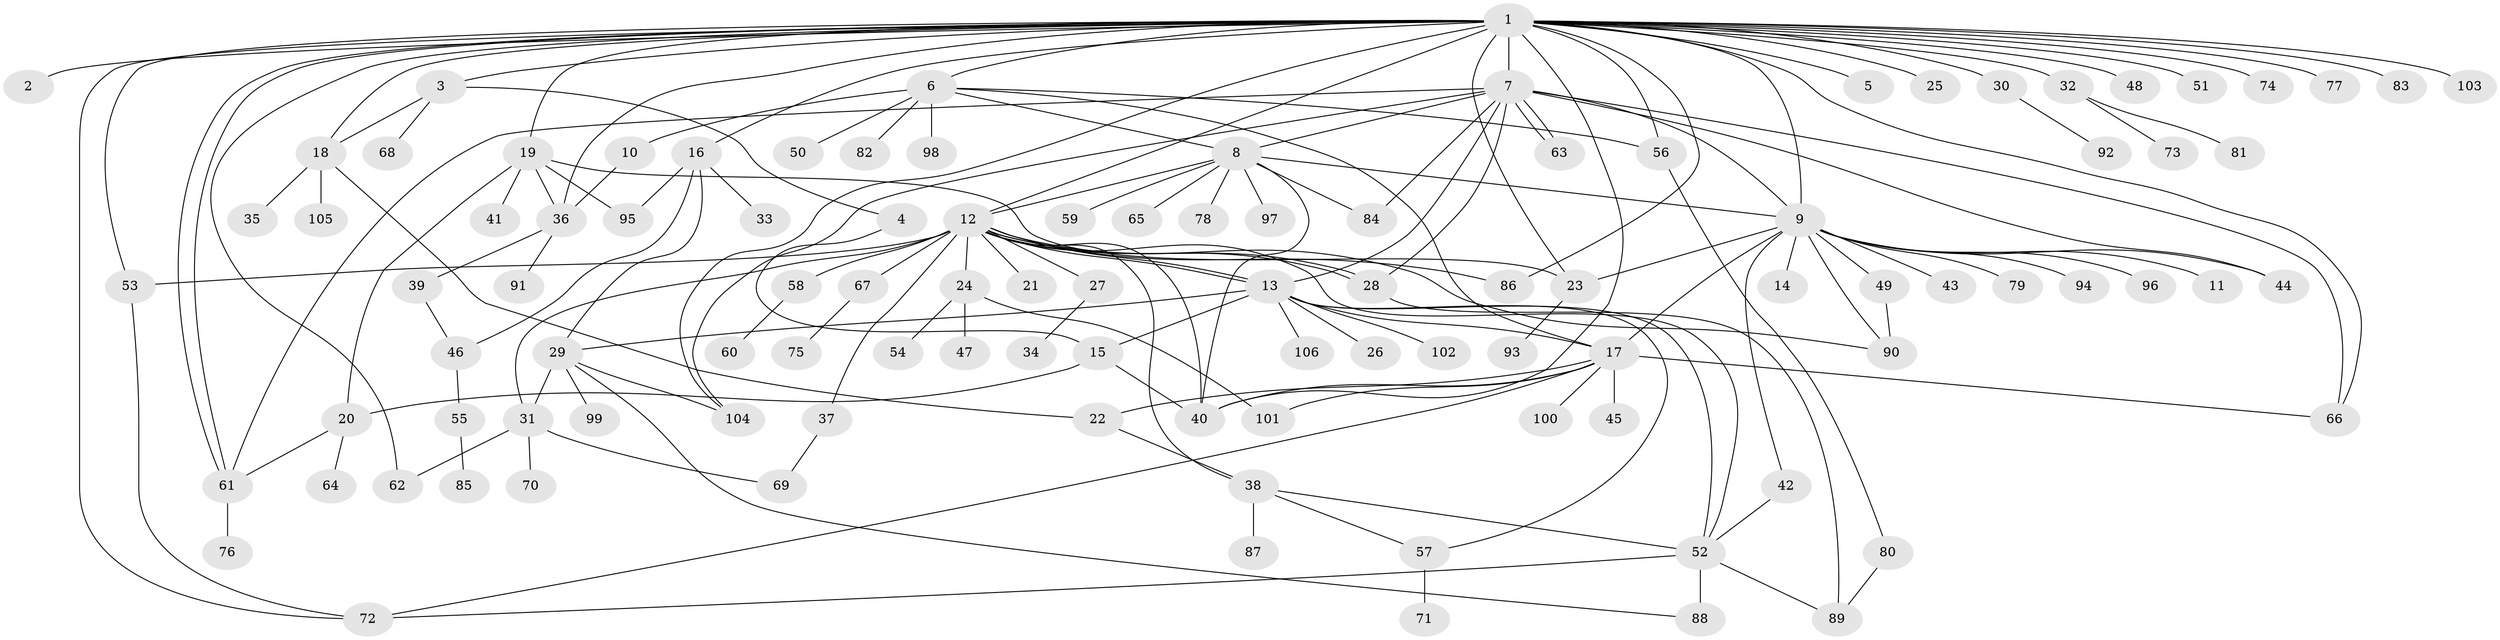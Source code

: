 // Generated by graph-tools (version 1.1) at 2025/49/03/09/25 03:49:51]
// undirected, 106 vertices, 160 edges
graph export_dot {
graph [start="1"]
  node [color=gray90,style=filled];
  1;
  2;
  3;
  4;
  5;
  6;
  7;
  8;
  9;
  10;
  11;
  12;
  13;
  14;
  15;
  16;
  17;
  18;
  19;
  20;
  21;
  22;
  23;
  24;
  25;
  26;
  27;
  28;
  29;
  30;
  31;
  32;
  33;
  34;
  35;
  36;
  37;
  38;
  39;
  40;
  41;
  42;
  43;
  44;
  45;
  46;
  47;
  48;
  49;
  50;
  51;
  52;
  53;
  54;
  55;
  56;
  57;
  58;
  59;
  60;
  61;
  62;
  63;
  64;
  65;
  66;
  67;
  68;
  69;
  70;
  71;
  72;
  73;
  74;
  75;
  76;
  77;
  78;
  79;
  80;
  81;
  82;
  83;
  84;
  85;
  86;
  87;
  88;
  89;
  90;
  91;
  92;
  93;
  94;
  95;
  96;
  97;
  98;
  99;
  100;
  101;
  102;
  103;
  104;
  105;
  106;
  1 -- 2;
  1 -- 3;
  1 -- 5;
  1 -- 6;
  1 -- 7;
  1 -- 9;
  1 -- 12;
  1 -- 16;
  1 -- 18;
  1 -- 19;
  1 -- 23;
  1 -- 25;
  1 -- 30;
  1 -- 32;
  1 -- 36;
  1 -- 40;
  1 -- 48;
  1 -- 51;
  1 -- 53;
  1 -- 56;
  1 -- 61;
  1 -- 61;
  1 -- 62;
  1 -- 66;
  1 -- 72;
  1 -- 74;
  1 -- 77;
  1 -- 83;
  1 -- 86;
  1 -- 103;
  1 -- 104;
  3 -- 4;
  3 -- 18;
  3 -- 68;
  4 -- 15;
  6 -- 8;
  6 -- 10;
  6 -- 17;
  6 -- 50;
  6 -- 56;
  6 -- 82;
  6 -- 98;
  7 -- 8;
  7 -- 9;
  7 -- 13;
  7 -- 28;
  7 -- 44;
  7 -- 61;
  7 -- 63;
  7 -- 63;
  7 -- 66;
  7 -- 84;
  7 -- 104;
  8 -- 9;
  8 -- 12;
  8 -- 40;
  8 -- 59;
  8 -- 65;
  8 -- 78;
  8 -- 84;
  8 -- 97;
  9 -- 11;
  9 -- 14;
  9 -- 17;
  9 -- 23;
  9 -- 42;
  9 -- 43;
  9 -- 44;
  9 -- 49;
  9 -- 79;
  9 -- 90;
  9 -- 94;
  9 -- 96;
  10 -- 36;
  12 -- 13;
  12 -- 13;
  12 -- 21;
  12 -- 24;
  12 -- 27;
  12 -- 28;
  12 -- 28;
  12 -- 31;
  12 -- 37;
  12 -- 38;
  12 -- 40;
  12 -- 52;
  12 -- 53;
  12 -- 58;
  12 -- 67;
  12 -- 86;
  12 -- 90;
  13 -- 15;
  13 -- 17;
  13 -- 26;
  13 -- 29;
  13 -- 52;
  13 -- 57;
  13 -- 102;
  13 -- 106;
  15 -- 20;
  15 -- 40;
  16 -- 29;
  16 -- 33;
  16 -- 46;
  16 -- 95;
  17 -- 22;
  17 -- 40;
  17 -- 45;
  17 -- 66;
  17 -- 72;
  17 -- 100;
  17 -- 101;
  18 -- 22;
  18 -- 35;
  18 -- 105;
  19 -- 20;
  19 -- 23;
  19 -- 36;
  19 -- 41;
  19 -- 95;
  20 -- 61;
  20 -- 64;
  22 -- 38;
  23 -- 93;
  24 -- 47;
  24 -- 54;
  24 -- 101;
  27 -- 34;
  28 -- 89;
  29 -- 31;
  29 -- 88;
  29 -- 99;
  29 -- 104;
  30 -- 92;
  31 -- 62;
  31 -- 69;
  31 -- 70;
  32 -- 73;
  32 -- 81;
  36 -- 39;
  36 -- 91;
  37 -- 69;
  38 -- 52;
  38 -- 57;
  38 -- 87;
  39 -- 46;
  42 -- 52;
  46 -- 55;
  49 -- 90;
  52 -- 72;
  52 -- 88;
  52 -- 89;
  53 -- 72;
  55 -- 85;
  56 -- 80;
  57 -- 71;
  58 -- 60;
  61 -- 76;
  67 -- 75;
  80 -- 89;
}
